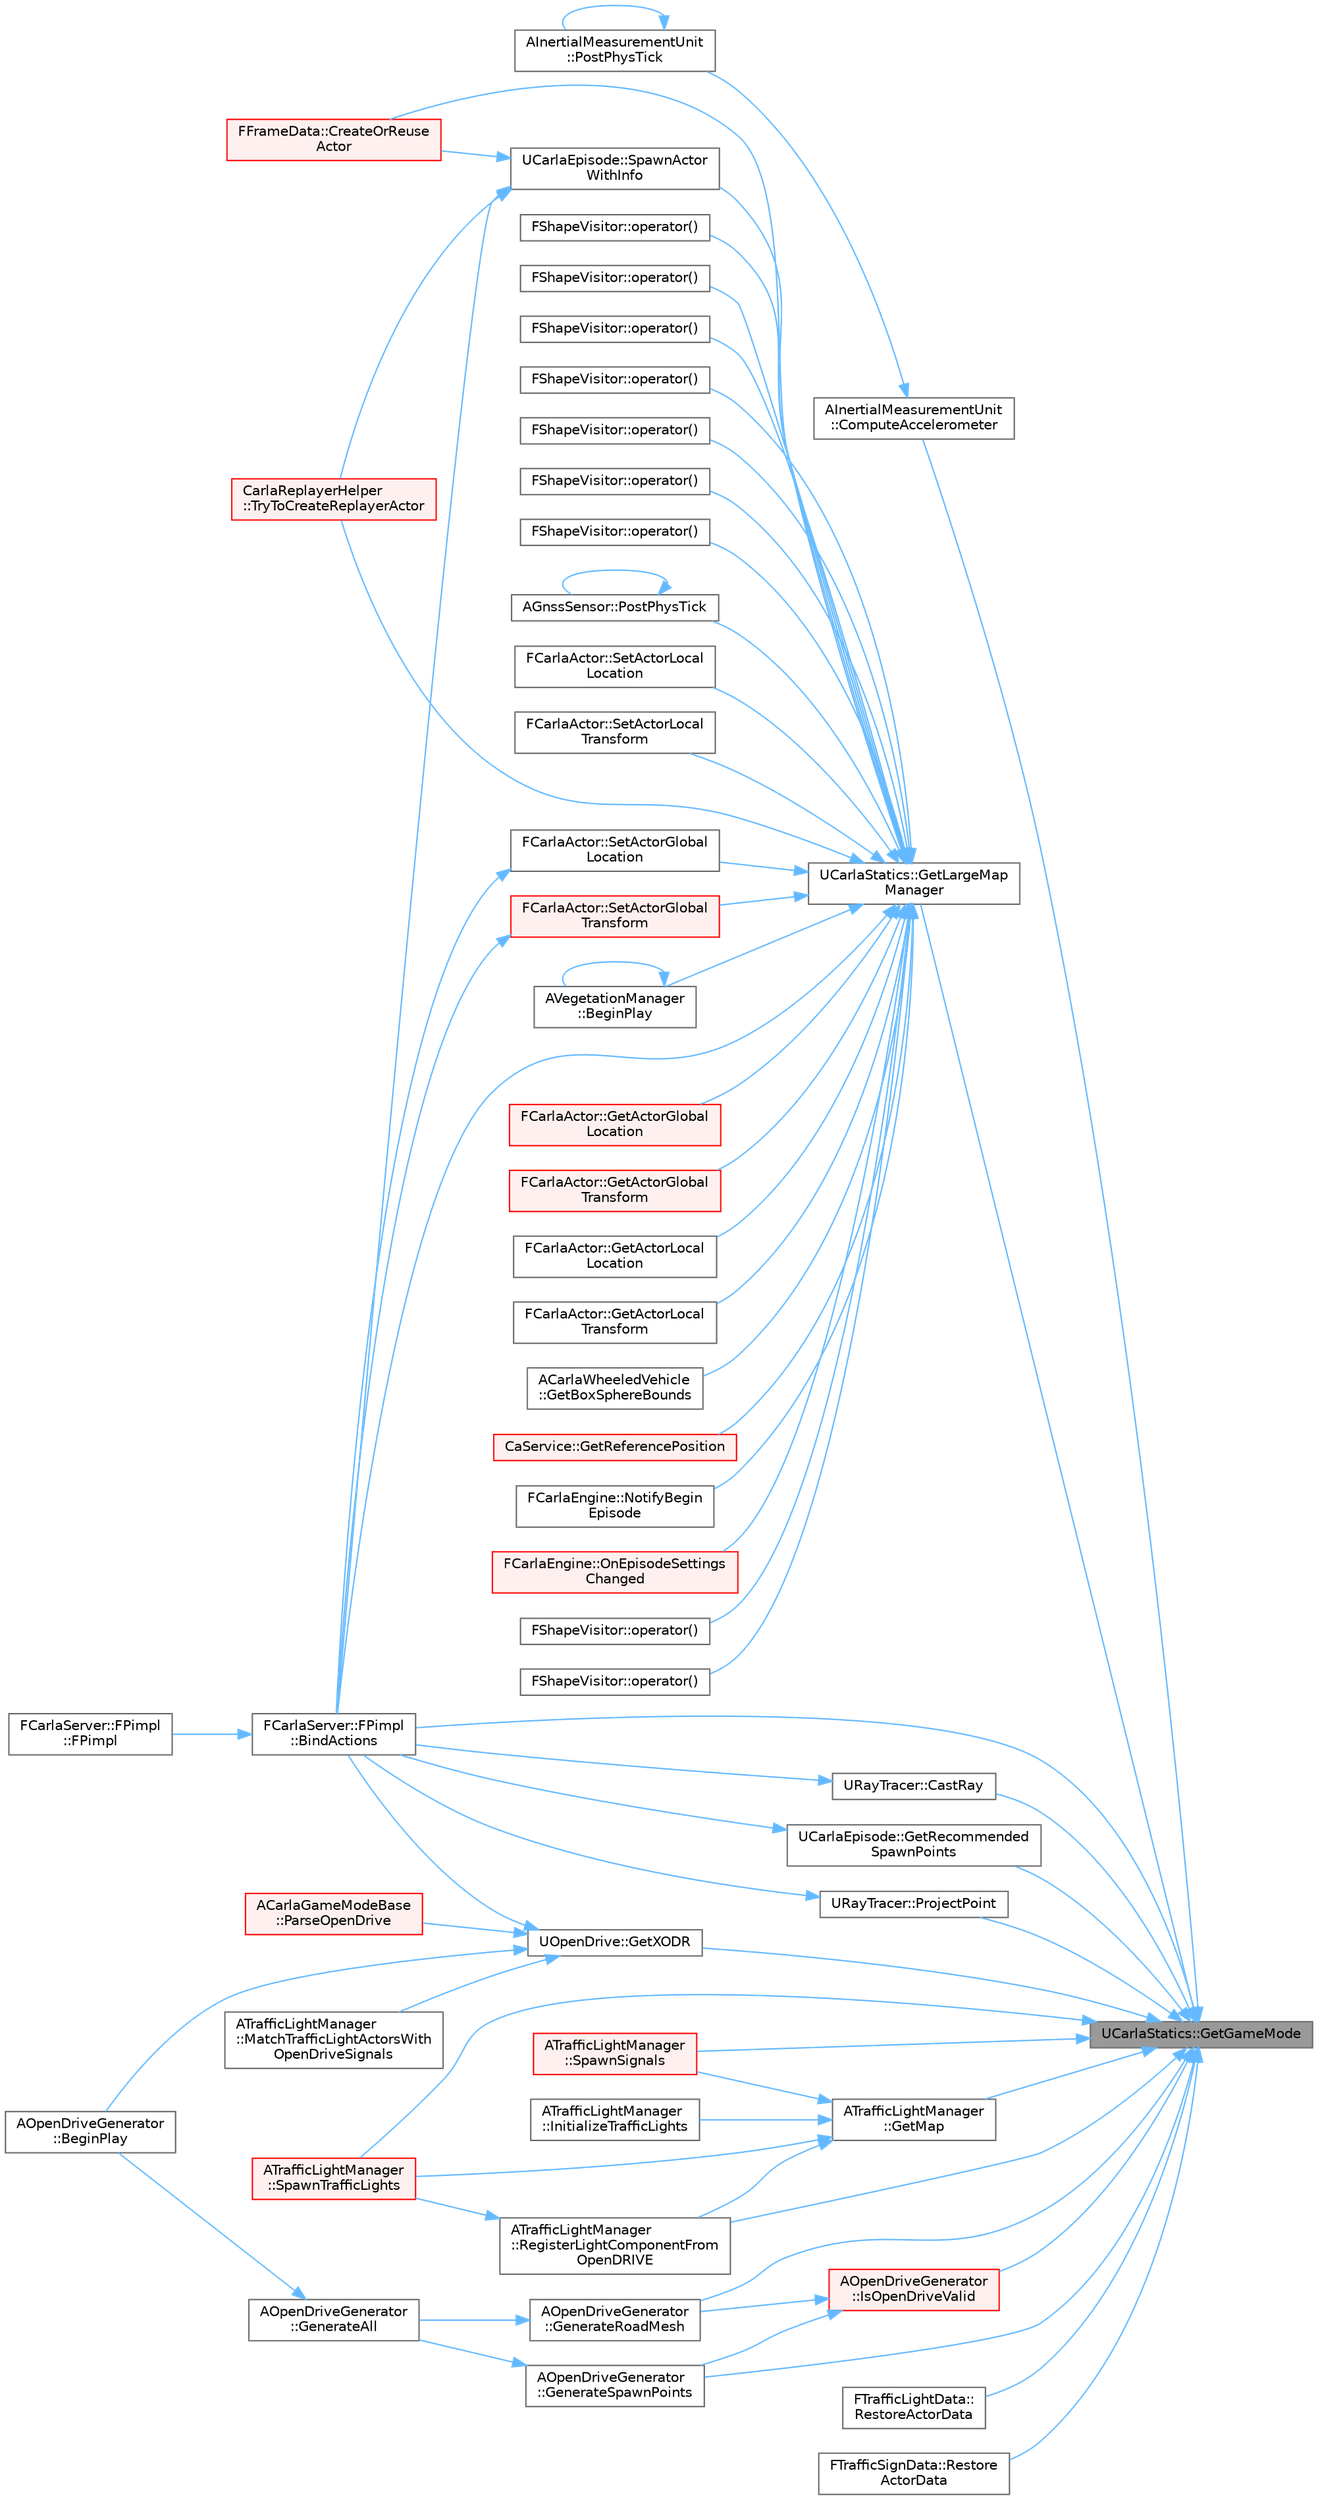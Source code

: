 digraph "UCarlaStatics::GetGameMode"
{
 // INTERACTIVE_SVG=YES
 // LATEX_PDF_SIZE
  bgcolor="transparent";
  edge [fontname=Helvetica,fontsize=10,labelfontname=Helvetica,labelfontsize=10];
  node [fontname=Helvetica,fontsize=10,shape=box,height=0.2,width=0.4];
  rankdir="RL";
  Node1 [id="Node000001",label="UCarlaStatics::GetGameMode",height=0.2,width=0.4,color="gray40", fillcolor="grey60", style="filled", fontcolor="black",tooltip=" "];
  Node1 -> Node2 [id="edge1_Node000001_Node000002",dir="back",color="steelblue1",style="solid",tooltip=" "];
  Node2 [id="Node000002",label="FCarlaServer::FPimpl\l::BindActions",height=0.2,width=0.4,color="grey40", fillcolor="white", style="filled",URL="$d7/d97/classFCarlaServer_1_1FPimpl.html#a675a6b572112a21e8bc011dddfd0de86",tooltip=" "];
  Node2 -> Node3 [id="edge2_Node000002_Node000003",dir="back",color="steelblue1",style="solid",tooltip=" "];
  Node3 [id="Node000003",label="FCarlaServer::FPimpl\l::FPimpl",height=0.2,width=0.4,color="grey40", fillcolor="white", style="filled",URL="$d7/d97/classFCarlaServer_1_1FPimpl.html#ab9ff29fc81bd2f9a14677941c7f7b62d",tooltip=" "];
  Node1 -> Node4 [id="edge3_Node000001_Node000004",dir="back",color="steelblue1",style="solid",tooltip=" "];
  Node4 [id="Node000004",label="URayTracer::CastRay",height=0.2,width=0.4,color="grey40", fillcolor="white", style="filled",URL="$dc/d5b/classURayTracer.html#adc272ed6af91ede61aeacb6bc8fcf36d",tooltip=" "];
  Node4 -> Node2 [id="edge4_Node000004_Node000002",dir="back",color="steelblue1",style="solid",tooltip=" "];
  Node1 -> Node5 [id="edge5_Node000001_Node000005",dir="back",color="steelblue1",style="solid",tooltip=" "];
  Node5 [id="Node000005",label="AInertialMeasurementUnit\l::ComputeAccelerometer",height=0.2,width=0.4,color="grey40", fillcolor="white", style="filled",URL="$d5/de0/classAInertialMeasurementUnit.html#acb126bb232bae1d7d8b2470ed85b9ffc",tooltip="Accelerometer: measures linear acceleration in m/s^2"];
  Node5 -> Node6 [id="edge6_Node000005_Node000006",dir="back",color="steelblue1",style="solid",tooltip=" "];
  Node6 [id="Node000006",label="AInertialMeasurementUnit\l::PostPhysTick",height=0.2,width=0.4,color="grey40", fillcolor="white", style="filled",URL="$d5/de0/classAInertialMeasurementUnit.html#aa86507b1b877834ae72c1034486b7d90",tooltip=" "];
  Node6 -> Node6 [id="edge7_Node000006_Node000006",dir="back",color="steelblue1",style="solid",tooltip=" "];
  Node1 -> Node7 [id="edge8_Node000001_Node000007",dir="back",color="steelblue1",style="solid",tooltip=" "];
  Node7 [id="Node000007",label="AOpenDriveGenerator\l::GenerateRoadMesh",height=0.2,width=0.4,color="grey40", fillcolor="white", style="filled",URL="$d1/db0/classAOpenDriveGenerator.html#a694d4a1aa944fdb39620d8c06ddb11b5",tooltip="Generates the road and sidewalk mesh based on the OpenDRIVE information."];
  Node7 -> Node8 [id="edge9_Node000007_Node000008",dir="back",color="steelblue1",style="solid",tooltip=" "];
  Node8 [id="Node000008",label="AOpenDriveGenerator\l::GenerateAll",height=0.2,width=0.4,color="grey40", fillcolor="white", style="filled",URL="$d1/db0/classAOpenDriveGenerator.html#ac2724dde02c2a8ea7b25f11107f734a7",tooltip=" "];
  Node8 -> Node9 [id="edge10_Node000008_Node000009",dir="back",color="steelblue1",style="solid",tooltip=" "];
  Node9 [id="Node000009",label="AOpenDriveGenerator\l::BeginPlay",height=0.2,width=0.4,color="grey40", fillcolor="white", style="filled",URL="$d1/db0/classAOpenDriveGenerator.html#aab0452237a38c80a16bc5e96018e6819",tooltip=" "];
  Node1 -> Node10 [id="edge11_Node000001_Node000010",dir="back",color="steelblue1",style="solid",tooltip=" "];
  Node10 [id="Node000010",label="AOpenDriveGenerator\l::GenerateSpawnPoints",height=0.2,width=0.4,color="grey40", fillcolor="white", style="filled",URL="$d1/db0/classAOpenDriveGenerator.html#aee04fefe736484cf24f7df698cb8dfd3",tooltip="Generates spawn points along the road."];
  Node10 -> Node8 [id="edge12_Node000010_Node000008",dir="back",color="steelblue1",style="solid",tooltip=" "];
  Node1 -> Node11 [id="edge13_Node000001_Node000011",dir="back",color="steelblue1",style="solid",tooltip=" "];
  Node11 [id="Node000011",label="UCarlaStatics::GetLargeMap\lManager",height=0.2,width=0.4,color="grey40", fillcolor="white", style="filled",URL="$d7/d1e/classUCarlaStatics.html#a8137f56360aa59de44591fce99608dc4",tooltip=" "];
  Node11 -> Node12 [id="edge14_Node000011_Node000012",dir="back",color="steelblue1",style="solid",tooltip=" "];
  Node12 [id="Node000012",label="AVegetationManager\l::BeginPlay",height=0.2,width=0.4,color="grey40", fillcolor="white", style="filled",URL="$dd/dfc/classAVegetationManager.html#ad8d1fb58c6f26e253d6466e8a240ead2",tooltip=" "];
  Node12 -> Node12 [id="edge15_Node000012_Node000012",dir="back",color="steelblue1",style="solid",tooltip=" "];
  Node11 -> Node2 [id="edge16_Node000011_Node000002",dir="back",color="steelblue1",style="solid",tooltip=" "];
  Node11 -> Node13 [id="edge17_Node000011_Node000013",dir="back",color="steelblue1",style="solid",tooltip=" "];
  Node13 [id="Node000013",label="FFrameData::CreateOrReuse\lActor",height=0.2,width=0.4,color="red", fillcolor="#FFF0F0", style="filled",URL="$de/db4/classFFrameData.html#a1a36eaa480c6a680c42ad3a4af5452e9",tooltip=" "];
  Node11 -> Node16 [id="edge18_Node000011_Node000016",dir="back",color="steelblue1",style="solid",tooltip=" "];
  Node16 [id="Node000016",label="FCarlaActor::GetActorGlobal\lLocation",height=0.2,width=0.4,color="red", fillcolor="#FFF0F0", style="filled",URL="$dc/dde/classFCarlaActor.html#a948c2853f69c6cc0933ab4b7be759f6c",tooltip=" "];
  Node11 -> Node38 [id="edge19_Node000011_Node000038",dir="back",color="steelblue1",style="solid",tooltip=" "];
  Node38 [id="Node000038",label="FCarlaActor::GetActorGlobal\lTransform",height=0.2,width=0.4,color="red", fillcolor="#FFF0F0", style="filled",URL="$dc/dde/classFCarlaActor.html#a850736f8ac70a32c1b5a1332783a7e9d",tooltip=" "];
  Node11 -> Node51 [id="edge20_Node000011_Node000051",dir="back",color="steelblue1",style="solid",tooltip=" "];
  Node51 [id="Node000051",label="FCarlaActor::GetActorLocal\lLocation",height=0.2,width=0.4,color="grey40", fillcolor="white", style="filled",URL="$dc/dde/classFCarlaActor.html#a31ea6384b6d51d5aeb40dd46d1b87632",tooltip=" "];
  Node11 -> Node52 [id="edge21_Node000011_Node000052",dir="back",color="steelblue1",style="solid",tooltip=" "];
  Node52 [id="Node000052",label="FCarlaActor::GetActorLocal\lTransform",height=0.2,width=0.4,color="grey40", fillcolor="white", style="filled",URL="$dc/dde/classFCarlaActor.html#ad58e09f23dad7acee8ae551f98d9c665",tooltip=" "];
  Node11 -> Node53 [id="edge22_Node000011_Node000053",dir="back",color="steelblue1",style="solid",tooltip=" "];
  Node53 [id="Node000053",label="ACarlaWheeledVehicle\l::GetBoxSphereBounds",height=0.2,width=0.4,color="grey40", fillcolor="white", style="filled",URL="$d5/d70/classACarlaWheeledVehicle.html#a05082a60f9f8268548df2ca5dc287a85",tooltip=" "];
  Node11 -> Node54 [id="edge23_Node000011_Node000054",dir="back",color="steelblue1",style="solid",tooltip=" "];
  Node54 [id="Node000054",label="CaService::GetReferencePosition",height=0.2,width=0.4,color="red", fillcolor="#FFF0F0", style="filled",URL="$dc/d72/classCaService.html#a1afb5ef6b14dc245a4e587e680b0e519",tooltip=" "];
  Node11 -> Node24 [id="edge24_Node000011_Node000024",dir="back",color="steelblue1",style="solid",tooltip=" "];
  Node24 [id="Node000024",label="FCarlaEngine::NotifyBegin\lEpisode",height=0.2,width=0.4,color="grey40", fillcolor="white", style="filled",URL="$dc/d49/classFCarlaEngine.html#ab4c918e4d4855a26ab57c4bb79ad4645",tooltip=" "];
  Node11 -> Node62 [id="edge25_Node000011_Node000062",dir="back",color="steelblue1",style="solid",tooltip=" "];
  Node62 [id="Node000062",label="FCarlaEngine::OnEpisodeSettings\lChanged",height=0.2,width=0.4,color="red", fillcolor="#FFF0F0", style="filled",URL="$dc/d49/classFCarlaEngine.html#a066406637bc234c9988a34b83ab5ca43",tooltip=" "];
  Node11 -> Node64 [id="edge26_Node000011_Node000064",dir="back",color="steelblue1",style="solid",tooltip=" "];
  Node64 [id="Node000064",label="FShapeVisitor::operator()",height=0.2,width=0.4,color="grey40", fillcolor="white", style="filled",URL="$dd/d3c/structFShapeVisitor.html#ab1ef3a957dae189531fd6fc27478c8ed",tooltip=" "];
  Node11 -> Node65 [id="edge27_Node000011_Node000065",dir="back",color="steelblue1",style="solid",tooltip=" "];
  Node65 [id="Node000065",label="FShapeVisitor::operator()",height=0.2,width=0.4,color="grey40", fillcolor="white", style="filled",URL="$dd/d3c/structFShapeVisitor.html#a6b55aea74f77b850d341c4d9d7e2dcfa",tooltip=" "];
  Node11 -> Node66 [id="edge28_Node000011_Node000066",dir="back",color="steelblue1",style="solid",tooltip=" "];
  Node66 [id="Node000066",label="FShapeVisitor::operator()",height=0.2,width=0.4,color="grey40", fillcolor="white", style="filled",URL="$dd/d3c/structFShapeVisitor.html#a2c0757fc34a9e5e7432cc28e769ee297",tooltip=" "];
  Node11 -> Node67 [id="edge29_Node000011_Node000067",dir="back",color="steelblue1",style="solid",tooltip=" "];
  Node67 [id="Node000067",label="FShapeVisitor::operator()",height=0.2,width=0.4,color="grey40", fillcolor="white", style="filled",URL="$dd/d3c/structFShapeVisitor.html#afe16d10002d3a8f4dcec7981f02d8ab1",tooltip=" "];
  Node11 -> Node68 [id="edge30_Node000011_Node000068",dir="back",color="steelblue1",style="solid",tooltip=" "];
  Node68 [id="Node000068",label="FShapeVisitor::operator()",height=0.2,width=0.4,color="grey40", fillcolor="white", style="filled",URL="$dd/d3c/structFShapeVisitor.html#a775bf049cb0741c32f0d5311d59f827e",tooltip=" "];
  Node11 -> Node69 [id="edge31_Node000011_Node000069",dir="back",color="steelblue1",style="solid",tooltip=" "];
  Node69 [id="Node000069",label="FShapeVisitor::operator()",height=0.2,width=0.4,color="grey40", fillcolor="white", style="filled",URL="$dd/d3c/structFShapeVisitor.html#a4936c36f3d8fb23ddb604dacd888637d",tooltip=" "];
  Node11 -> Node70 [id="edge32_Node000011_Node000070",dir="back",color="steelblue1",style="solid",tooltip=" "];
  Node70 [id="Node000070",label="FShapeVisitor::operator()",height=0.2,width=0.4,color="grey40", fillcolor="white", style="filled",URL="$dd/d3c/structFShapeVisitor.html#a74199d0fac1a5dd2b07b7627eeb51b6f",tooltip=" "];
  Node11 -> Node71 [id="edge33_Node000011_Node000071",dir="back",color="steelblue1",style="solid",tooltip=" "];
  Node71 [id="Node000071",label="FShapeVisitor::operator()",height=0.2,width=0.4,color="grey40", fillcolor="white", style="filled",URL="$dd/d3c/structFShapeVisitor.html#aca33cd5634e8447e4a194e068bc1b3d9",tooltip=" "];
  Node11 -> Node72 [id="edge34_Node000011_Node000072",dir="back",color="steelblue1",style="solid",tooltip=" "];
  Node72 [id="Node000072",label="FShapeVisitor::operator()",height=0.2,width=0.4,color="grey40", fillcolor="white", style="filled",URL="$dd/d3c/structFShapeVisitor.html#ac73f24498473b23e52f00f82e4506723",tooltip=" "];
  Node11 -> Node73 [id="edge35_Node000011_Node000073",dir="back",color="steelblue1",style="solid",tooltip=" "];
  Node73 [id="Node000073",label="AGnssSensor::PostPhysTick",height=0.2,width=0.4,color="grey40", fillcolor="white", style="filled",URL="$d0/dc3/classAGnssSensor.html#a319d23bd045d2c1451f03bfacf666758",tooltip=" "];
  Node73 -> Node73 [id="edge36_Node000073_Node000073",dir="back",color="steelblue1",style="solid",tooltip=" "];
  Node11 -> Node74 [id="edge37_Node000011_Node000074",dir="back",color="steelblue1",style="solid",tooltip=" "];
  Node74 [id="Node000074",label="FCarlaActor::SetActorGlobal\lLocation",height=0.2,width=0.4,color="grey40", fillcolor="white", style="filled",URL="$dc/dde/classFCarlaActor.html#a90dbf3af126409f9dee3bfca219f4c1d",tooltip=" "];
  Node74 -> Node2 [id="edge38_Node000074_Node000002",dir="back",color="steelblue1",style="solid",tooltip=" "];
  Node11 -> Node75 [id="edge39_Node000011_Node000075",dir="back",color="steelblue1",style="solid",tooltip=" "];
  Node75 [id="Node000075",label="FCarlaActor::SetActorGlobal\lTransform",height=0.2,width=0.4,color="red", fillcolor="#FFF0F0", style="filled",URL="$dc/dde/classFCarlaActor.html#a8d28fe1cdf66fc6328cdecab9b5a1fbc",tooltip=" "];
  Node75 -> Node2 [id="edge40_Node000075_Node000002",dir="back",color="steelblue1",style="solid",tooltip=" "];
  Node11 -> Node79 [id="edge41_Node000011_Node000079",dir="back",color="steelblue1",style="solid",tooltip=" "];
  Node79 [id="Node000079",label="FCarlaActor::SetActorLocal\lLocation",height=0.2,width=0.4,color="grey40", fillcolor="white", style="filled",URL="$dc/dde/classFCarlaActor.html#ac99984231f465b5c2a65a3e56b982705",tooltip=" "];
  Node11 -> Node80 [id="edge42_Node000011_Node000080",dir="back",color="steelblue1",style="solid",tooltip=" "];
  Node80 [id="Node000080",label="FCarlaActor::SetActorLocal\lTransform",height=0.2,width=0.4,color="grey40", fillcolor="white", style="filled",URL="$dc/dde/classFCarlaActor.html#a3615c8730cce39d0a04098251e12e059",tooltip=" "];
  Node11 -> Node81 [id="edge43_Node000011_Node000081",dir="back",color="steelblue1",style="solid",tooltip=" "];
  Node81 [id="Node000081",label="UCarlaEpisode::SpawnActor\lWithInfo",height=0.2,width=0.4,color="grey40", fillcolor="white", style="filled",URL="$dc/d84/classUCarlaEpisode.html#a84b234957cb3f3f24d3780d420410068",tooltip="Spawns an actor based on ActorDescription at Transform."];
  Node81 -> Node2 [id="edge44_Node000081_Node000002",dir="back",color="steelblue1",style="solid",tooltip=" "];
  Node81 -> Node13 [id="edge45_Node000081_Node000013",dir="back",color="steelblue1",style="solid",tooltip=" "];
  Node81 -> Node18 [id="edge46_Node000081_Node000018",dir="back",color="steelblue1",style="solid",tooltip=" "];
  Node18 [id="Node000018",label="CarlaReplayerHelper\l::TryToCreateReplayerActor",height=0.2,width=0.4,color="red", fillcolor="#FFF0F0", style="filled",URL="$d8/d27/classCarlaReplayerHelper.html#a12b09e8ccf752714a3114f9858c274e7",tooltip=" "];
  Node11 -> Node18 [id="edge47_Node000011_Node000018",dir="back",color="steelblue1",style="solid",tooltip=" "];
  Node1 -> Node82 [id="edge48_Node000001_Node000082",dir="back",color="steelblue1",style="solid",tooltip=" "];
  Node82 [id="Node000082",label="ATrafficLightManager\l::GetMap",height=0.2,width=0.4,color="grey40", fillcolor="white", style="filled",URL="$df/da5/classATrafficLightManager.html#a94926005e8cd881102dec94e331b70b4",tooltip=" "];
  Node82 -> Node83 [id="edge49_Node000082_Node000083",dir="back",color="steelblue1",style="solid",tooltip=" "];
  Node83 [id="Node000083",label="ATrafficLightManager\l::InitializeTrafficLights",height=0.2,width=0.4,color="grey40", fillcolor="white", style="filled",URL="$df/da5/classATrafficLightManager.html#a597d552d266a41c4f45c1740d1ce7c40",tooltip=" "];
  Node82 -> Node84 [id="edge50_Node000082_Node000084",dir="back",color="steelblue1",style="solid",tooltip=" "];
  Node84 [id="Node000084",label="ATrafficLightManager\l::RegisterLightComponentFrom\lOpenDRIVE",height=0.2,width=0.4,color="grey40", fillcolor="white", style="filled",URL="$df/da5/classATrafficLightManager.html#a32e1423d001b738bddbe695a983789ae",tooltip=" "];
  Node84 -> Node85 [id="edge51_Node000084_Node000085",dir="back",color="steelblue1",style="solid",tooltip=" "];
  Node85 [id="Node000085",label="ATrafficLightManager\l::SpawnTrafficLights",height=0.2,width=0.4,color="red", fillcolor="#FFF0F0", style="filled",URL="$df/da5/classATrafficLightManager.html#a86d8da5023cf7523924fa33e0feb2e0f",tooltip=" "];
  Node82 -> Node87 [id="edge52_Node000082_Node000087",dir="back",color="steelblue1",style="solid",tooltip=" "];
  Node87 [id="Node000087",label="ATrafficLightManager\l::SpawnSignals",height=0.2,width=0.4,color="red", fillcolor="#FFF0F0", style="filled",URL="$df/da5/classATrafficLightManager.html#a1ed532138f13a06c64aaa7b513114832",tooltip=" "];
  Node82 -> Node85 [id="edge53_Node000082_Node000085",dir="back",color="steelblue1",style="solid",tooltip=" "];
  Node1 -> Node88 [id="edge54_Node000001_Node000088",dir="back",color="steelblue1",style="solid",tooltip=" "];
  Node88 [id="Node000088",label="UCarlaEpisode::GetRecommended\lSpawnPoints",height=0.2,width=0.4,color="grey40", fillcolor="white", style="filled",URL="$dc/d84/classUCarlaEpisode.html#aefe1842d85c825f2459146d09997b2d7",tooltip="Return the list of recommended spawn points for vehicles."];
  Node88 -> Node2 [id="edge55_Node000088_Node000002",dir="back",color="steelblue1",style="solid",tooltip=" "];
  Node1 -> Node89 [id="edge56_Node000001_Node000089",dir="back",color="steelblue1",style="solid",tooltip=" "];
  Node89 [id="Node000089",label="UOpenDrive::GetXODR",height=0.2,width=0.4,color="grey40", fillcolor="white", style="filled",URL="$d1/d1b/classUOpenDrive.html#a6970e61734505fd6ee9f58041fe49dc0",tooltip="Return the OpenDrive XML associated to MapName, or empty if the file is not found."];
  Node89 -> Node9 [id="edge57_Node000089_Node000009",dir="back",color="steelblue1",style="solid",tooltip=" "];
  Node89 -> Node2 [id="edge58_Node000089_Node000002",dir="back",color="steelblue1",style="solid",tooltip=" "];
  Node89 -> Node90 [id="edge59_Node000089_Node000090",dir="back",color="steelblue1",style="solid",tooltip=" "];
  Node90 [id="Node000090",label="ATrafficLightManager\l::MatchTrafficLightActorsWith\lOpenDriveSignals",height=0.2,width=0.4,color="grey40", fillcolor="white", style="filled",URL="$df/da5/classATrafficLightManager.html#a212893f28dfefd3883c68be7e9a7d835",tooltip=" "];
  Node89 -> Node91 [id="edge60_Node000089_Node000091",dir="back",color="steelblue1",style="solid",tooltip=" "];
  Node91 [id="Node000091",label="ACarlaGameModeBase\l::ParseOpenDrive",height=0.2,width=0.4,color="red", fillcolor="#FFF0F0", style="filled",URL="$db/de5/classACarlaGameModeBase.html#aa1cc7f6d077f3a4dcf7b1d523c9f5d2f",tooltip=" "];
  Node1 -> Node93 [id="edge61_Node000001_Node000093",dir="back",color="steelblue1",style="solid",tooltip=" "];
  Node93 [id="Node000093",label="AOpenDriveGenerator\l::IsOpenDriveValid",height=0.2,width=0.4,color="red", fillcolor="#FFF0F0", style="filled",URL="$d1/db0/classAOpenDriveGenerator.html#aee26074d7f6778838ad645d7eeb93b76",tooltip="Checks if the OpenDrive has been loaded and it's valid."];
  Node93 -> Node7 [id="edge62_Node000093_Node000007",dir="back",color="steelblue1",style="solid",tooltip=" "];
  Node93 -> Node10 [id="edge63_Node000093_Node000010",dir="back",color="steelblue1",style="solid",tooltip=" "];
  Node1 -> Node95 [id="edge64_Node000001_Node000095",dir="back",color="steelblue1",style="solid",tooltip=" "];
  Node95 [id="Node000095",label="URayTracer::ProjectPoint",height=0.2,width=0.4,color="grey40", fillcolor="white", style="filled",URL="$dc/d5b/classURayTracer.html#a8d0864e2e64ab97875ff30a74eecf319",tooltip=" "];
  Node95 -> Node2 [id="edge65_Node000095_Node000002",dir="back",color="steelblue1",style="solid",tooltip=" "];
  Node1 -> Node84 [id="edge66_Node000001_Node000084",dir="back",color="steelblue1",style="solid",tooltip=" "];
  Node1 -> Node96 [id="edge67_Node000001_Node000096",dir="back",color="steelblue1",style="solid",tooltip=" "];
  Node96 [id="Node000096",label="FTrafficLightData::\lRestoreActorData",height=0.2,width=0.4,color="grey40", fillcolor="white", style="filled",URL="$d5/d59/classFTrafficLightData.html#a33b6bfb7f3080da9b6b47f89c3ffaf99",tooltip=" "];
  Node1 -> Node97 [id="edge68_Node000001_Node000097",dir="back",color="steelblue1",style="solid",tooltip=" "];
  Node97 [id="Node000097",label="FTrafficSignData::Restore\lActorData",height=0.2,width=0.4,color="grey40", fillcolor="white", style="filled",URL="$dc/d36/classFTrafficSignData.html#af1c26d2a9c7b29859dfeaeff7785f5f3",tooltip=" "];
  Node1 -> Node87 [id="edge69_Node000001_Node000087",dir="back",color="steelblue1",style="solid",tooltip=" "];
  Node1 -> Node85 [id="edge70_Node000001_Node000085",dir="back",color="steelblue1",style="solid",tooltip=" "];
}
